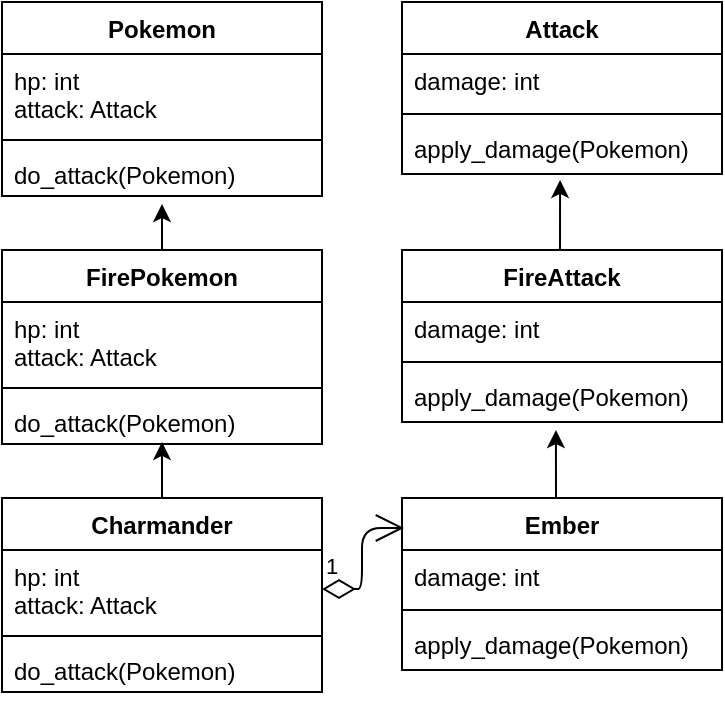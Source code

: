 <mxfile version="14.5.8"><diagram id="ImK3G8vP-UG_Gsgjv5Gx" name="Page-1"><mxGraphModel dx="1262" dy="757" grid="0" gridSize="10" guides="1" tooltips="1" connect="1" arrows="1" fold="1" page="1" pageScale="1" pageWidth="850" pageHeight="1100" math="0" shadow="0"><root><mxCell id="0"/><mxCell id="1" parent="0"/><mxCell id="Y6JNmD-tCv7SXBdWMrHp-71" style="edgeStyle=orthogonalEdgeStyle;rounded=0;orthogonalLoop=1;jettySize=auto;html=1;exitX=0.5;exitY=0;exitDx=0;exitDy=0;entryX=0.5;entryY=0.958;entryDx=0;entryDy=0;entryPerimeter=0;" edge="1" parent="1" source="Y6JNmD-tCv7SXBdWMrHp-54" target="Y6JNmD-tCv7SXBdWMrHp-65"><mxGeometry relative="1" as="geometry"/></mxCell><mxCell id="Y6JNmD-tCv7SXBdWMrHp-54" value="Charmander" style="swimlane;fontStyle=1;align=center;verticalAlign=top;childLayout=stackLayout;horizontal=1;startSize=26;horizontalStack=0;resizeParent=1;resizeParentMax=0;resizeLast=0;collapsible=1;marginBottom=0;" vertex="1" parent="1"><mxGeometry x="54" y="300.02" width="160" height="97" as="geometry"/></mxCell><mxCell id="Y6JNmD-tCv7SXBdWMrHp-55" value="hp: int&#xA;attack: Attack&#xA;" style="text;strokeColor=none;fillColor=none;align=left;verticalAlign=top;spacingLeft=4;spacingRight=4;overflow=hidden;rotatable=0;points=[[0,0.5],[1,0.5]];portConstraint=eastwest;" vertex="1" parent="Y6JNmD-tCv7SXBdWMrHp-54"><mxGeometry y="26" width="160" height="39" as="geometry"/></mxCell><mxCell id="Y6JNmD-tCv7SXBdWMrHp-56" value="" style="line;strokeWidth=1;fillColor=none;align=left;verticalAlign=middle;spacingTop=-1;spacingLeft=3;spacingRight=3;rotatable=0;labelPosition=right;points=[];portConstraint=eastwest;" vertex="1" parent="Y6JNmD-tCv7SXBdWMrHp-54"><mxGeometry y="65" width="160" height="8" as="geometry"/></mxCell><mxCell id="Y6JNmD-tCv7SXBdWMrHp-57" value="do_attack(Pokemon)" style="text;strokeColor=none;fillColor=none;align=left;verticalAlign=top;spacingLeft=4;spacingRight=4;overflow=hidden;rotatable=0;points=[[0,0.5],[1,0.5]];portConstraint=eastwest;" vertex="1" parent="Y6JNmD-tCv7SXBdWMrHp-54"><mxGeometry y="73" width="160" height="24" as="geometry"/></mxCell><mxCell id="Y6JNmD-tCv7SXBdWMrHp-58" value="Attack" style="swimlane;fontStyle=1;align=center;verticalAlign=top;childLayout=stackLayout;horizontal=1;startSize=26;horizontalStack=0;resizeParent=1;resizeParentMax=0;resizeLast=0;collapsible=1;marginBottom=0;" vertex="1" parent="1"><mxGeometry x="254" y="52" width="160" height="86" as="geometry"/></mxCell><mxCell id="Y6JNmD-tCv7SXBdWMrHp-59" value="damage: int" style="text;strokeColor=none;fillColor=none;align=left;verticalAlign=top;spacingLeft=4;spacingRight=4;overflow=hidden;rotatable=0;points=[[0,0.5],[1,0.5]];portConstraint=eastwest;" vertex="1" parent="Y6JNmD-tCv7SXBdWMrHp-58"><mxGeometry y="26" width="160" height="26" as="geometry"/></mxCell><mxCell id="Y6JNmD-tCv7SXBdWMrHp-60" value="" style="line;strokeWidth=1;fillColor=none;align=left;verticalAlign=middle;spacingTop=-1;spacingLeft=3;spacingRight=3;rotatable=0;labelPosition=right;points=[];portConstraint=eastwest;" vertex="1" parent="Y6JNmD-tCv7SXBdWMrHp-58"><mxGeometry y="52" width="160" height="8" as="geometry"/></mxCell><mxCell id="Y6JNmD-tCv7SXBdWMrHp-61" value="apply_damage(Pokemon)" style="text;strokeColor=none;fillColor=none;align=left;verticalAlign=top;spacingLeft=4;spacingRight=4;overflow=hidden;rotatable=0;points=[[0,0.5],[1,0.5]];portConstraint=eastwest;" vertex="1" parent="Y6JNmD-tCv7SXBdWMrHp-58"><mxGeometry y="60" width="160" height="26" as="geometry"/></mxCell><mxCell id="Y6JNmD-tCv7SXBdWMrHp-70" style="edgeStyle=orthogonalEdgeStyle;rounded=0;orthogonalLoop=1;jettySize=auto;html=1;exitX=0.5;exitY=0;exitDx=0;exitDy=0;entryX=0.5;entryY=1.167;entryDx=0;entryDy=0;entryPerimeter=0;" edge="1" parent="1" source="Y6JNmD-tCv7SXBdWMrHp-62" target="Y6JNmD-tCv7SXBdWMrHp-69"><mxGeometry relative="1" as="geometry"/></mxCell><mxCell id="Y6JNmD-tCv7SXBdWMrHp-62" value="FirePokemon" style="swimlane;fontStyle=1;align=center;verticalAlign=top;childLayout=stackLayout;horizontal=1;startSize=26;horizontalStack=0;resizeParent=1;resizeParentMax=0;resizeLast=0;collapsible=1;marginBottom=0;" vertex="1" parent="1"><mxGeometry x="54" y="176" width="160" height="97" as="geometry"/></mxCell><mxCell id="Y6JNmD-tCv7SXBdWMrHp-63" value="hp: int&#xA;attack: Attack&#xA;" style="text;strokeColor=none;fillColor=none;align=left;verticalAlign=top;spacingLeft=4;spacingRight=4;overflow=hidden;rotatable=0;points=[[0,0.5],[1,0.5]];portConstraint=eastwest;" vertex="1" parent="Y6JNmD-tCv7SXBdWMrHp-62"><mxGeometry y="26" width="160" height="39" as="geometry"/></mxCell><mxCell id="Y6JNmD-tCv7SXBdWMrHp-64" value="" style="line;strokeWidth=1;fillColor=none;align=left;verticalAlign=middle;spacingTop=-1;spacingLeft=3;spacingRight=3;rotatable=0;labelPosition=right;points=[];portConstraint=eastwest;" vertex="1" parent="Y6JNmD-tCv7SXBdWMrHp-62"><mxGeometry y="65" width="160" height="8" as="geometry"/></mxCell><mxCell id="Y6JNmD-tCv7SXBdWMrHp-65" value="do_attack(Pokemon)" style="text;strokeColor=none;fillColor=none;align=left;verticalAlign=top;spacingLeft=4;spacingRight=4;overflow=hidden;rotatable=0;points=[[0,0.5],[1,0.5]];portConstraint=eastwest;" vertex="1" parent="Y6JNmD-tCv7SXBdWMrHp-62"><mxGeometry y="73" width="160" height="24" as="geometry"/></mxCell><mxCell id="Y6JNmD-tCv7SXBdWMrHp-66" value="Pokemon" style="swimlane;fontStyle=1;align=center;verticalAlign=top;childLayout=stackLayout;horizontal=1;startSize=26;horizontalStack=0;resizeParent=1;resizeParentMax=0;resizeLast=0;collapsible=1;marginBottom=0;" vertex="1" parent="1"><mxGeometry x="54" y="52" width="160" height="97" as="geometry"/></mxCell><mxCell id="Y6JNmD-tCv7SXBdWMrHp-67" value="hp: int&#xA;attack: Attack&#xA;" style="text;strokeColor=none;fillColor=none;align=left;verticalAlign=top;spacingLeft=4;spacingRight=4;overflow=hidden;rotatable=0;points=[[0,0.5],[1,0.5]];portConstraint=eastwest;" vertex="1" parent="Y6JNmD-tCv7SXBdWMrHp-66"><mxGeometry y="26" width="160" height="39" as="geometry"/></mxCell><mxCell id="Y6JNmD-tCv7SXBdWMrHp-68" value="" style="line;strokeWidth=1;fillColor=none;align=left;verticalAlign=middle;spacingTop=-1;spacingLeft=3;spacingRight=3;rotatable=0;labelPosition=right;points=[];portConstraint=eastwest;" vertex="1" parent="Y6JNmD-tCv7SXBdWMrHp-66"><mxGeometry y="65" width="160" height="8" as="geometry"/></mxCell><mxCell id="Y6JNmD-tCv7SXBdWMrHp-69" value="do_attack(Pokemon)" style="text;strokeColor=none;fillColor=none;align=left;verticalAlign=top;spacingLeft=4;spacingRight=4;overflow=hidden;rotatable=0;points=[[0,0.5],[1,0.5]];portConstraint=eastwest;" vertex="1" parent="Y6JNmD-tCv7SXBdWMrHp-66"><mxGeometry y="73" width="160" height="24" as="geometry"/></mxCell><mxCell id="Y6JNmD-tCv7SXBdWMrHp-82" style="edgeStyle=orthogonalEdgeStyle;rounded=0;orthogonalLoop=1;jettySize=auto;html=1;exitX=0.5;exitY=0;exitDx=0;exitDy=0;entryX=0.494;entryY=1.115;entryDx=0;entryDy=0;entryPerimeter=0;" edge="1" parent="1" source="Y6JNmD-tCv7SXBdWMrHp-72" target="Y6JNmD-tCv7SXBdWMrHp-61"><mxGeometry relative="1" as="geometry"/></mxCell><mxCell id="Y6JNmD-tCv7SXBdWMrHp-72" value="FireAttack" style="swimlane;fontStyle=1;align=center;verticalAlign=top;childLayout=stackLayout;horizontal=1;startSize=26;horizontalStack=0;resizeParent=1;resizeParentMax=0;resizeLast=0;collapsible=1;marginBottom=0;" vertex="1" parent="1"><mxGeometry x="254" y="176" width="160" height="86" as="geometry"/></mxCell><mxCell id="Y6JNmD-tCv7SXBdWMrHp-73" value="damage: int" style="text;strokeColor=none;fillColor=none;align=left;verticalAlign=top;spacingLeft=4;spacingRight=4;overflow=hidden;rotatable=0;points=[[0,0.5],[1,0.5]];portConstraint=eastwest;" vertex="1" parent="Y6JNmD-tCv7SXBdWMrHp-72"><mxGeometry y="26" width="160" height="26" as="geometry"/></mxCell><mxCell id="Y6JNmD-tCv7SXBdWMrHp-74" value="" style="line;strokeWidth=1;fillColor=none;align=left;verticalAlign=middle;spacingTop=-1;spacingLeft=3;spacingRight=3;rotatable=0;labelPosition=right;points=[];portConstraint=eastwest;" vertex="1" parent="Y6JNmD-tCv7SXBdWMrHp-72"><mxGeometry y="52" width="160" height="8" as="geometry"/></mxCell><mxCell id="Y6JNmD-tCv7SXBdWMrHp-75" value="apply_damage(Pokemon)" style="text;strokeColor=none;fillColor=none;align=left;verticalAlign=top;spacingLeft=4;spacingRight=4;overflow=hidden;rotatable=0;points=[[0,0.5],[1,0.5]];portConstraint=eastwest;" vertex="1" parent="Y6JNmD-tCv7SXBdWMrHp-72"><mxGeometry y="60" width="160" height="26" as="geometry"/></mxCell><mxCell id="Y6JNmD-tCv7SXBdWMrHp-81" style="edgeStyle=orthogonalEdgeStyle;rounded=0;orthogonalLoop=1;jettySize=auto;html=1;exitX=0.5;exitY=0;exitDx=0;exitDy=0;entryX=0.481;entryY=1.154;entryDx=0;entryDy=0;entryPerimeter=0;" edge="1" parent="1" source="Y6JNmD-tCv7SXBdWMrHp-76" target="Y6JNmD-tCv7SXBdWMrHp-75"><mxGeometry relative="1" as="geometry"/></mxCell><mxCell id="Y6JNmD-tCv7SXBdWMrHp-76" value="Ember" style="swimlane;fontStyle=1;align=center;verticalAlign=top;childLayout=stackLayout;horizontal=1;startSize=26;horizontalStack=0;resizeParent=1;resizeParentMax=0;resizeLast=0;collapsible=1;marginBottom=0;" vertex="1" parent="1"><mxGeometry x="254" y="300.02" width="160" height="86" as="geometry"/></mxCell><mxCell id="Y6JNmD-tCv7SXBdWMrHp-77" value="damage: int" style="text;strokeColor=none;fillColor=none;align=left;verticalAlign=top;spacingLeft=4;spacingRight=4;overflow=hidden;rotatable=0;points=[[0,0.5],[1,0.5]];portConstraint=eastwest;" vertex="1" parent="Y6JNmD-tCv7SXBdWMrHp-76"><mxGeometry y="26" width="160" height="26" as="geometry"/></mxCell><mxCell id="Y6JNmD-tCv7SXBdWMrHp-78" value="" style="line;strokeWidth=1;fillColor=none;align=left;verticalAlign=middle;spacingTop=-1;spacingLeft=3;spacingRight=3;rotatable=0;labelPosition=right;points=[];portConstraint=eastwest;" vertex="1" parent="Y6JNmD-tCv7SXBdWMrHp-76"><mxGeometry y="52" width="160" height="8" as="geometry"/></mxCell><mxCell id="Y6JNmD-tCv7SXBdWMrHp-79" value="apply_damage(Pokemon)" style="text;strokeColor=none;fillColor=none;align=left;verticalAlign=top;spacingLeft=4;spacingRight=4;overflow=hidden;rotatable=0;points=[[0,0.5],[1,0.5]];portConstraint=eastwest;" vertex="1" parent="Y6JNmD-tCv7SXBdWMrHp-76"><mxGeometry y="60" width="160" height="26" as="geometry"/></mxCell><mxCell id="Y6JNmD-tCv7SXBdWMrHp-80" value="1" style="endArrow=open;html=1;endSize=12;startArrow=diamondThin;startSize=14;startFill=0;edgeStyle=orthogonalEdgeStyle;align=left;verticalAlign=bottom;exitX=1;exitY=0.5;exitDx=0;exitDy=0;entryX=0.006;entryY=0.174;entryDx=0;entryDy=0;entryPerimeter=0;" edge="1" parent="1" source="Y6JNmD-tCv7SXBdWMrHp-55" target="Y6JNmD-tCv7SXBdWMrHp-76"><mxGeometry x="-1" y="3" relative="1" as="geometry"><mxPoint x="202" y="288" as="sourcePoint"/><mxPoint x="362" y="288" as="targetPoint"/></mxGeometry></mxCell></root></mxGraphModel></diagram></mxfile>